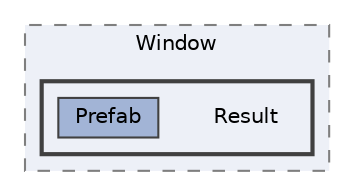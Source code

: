 digraph "102_Management_UI/Window/Result"
{
 // LATEX_PDF_SIZE
  bgcolor="transparent";
  edge [fontname=Helvetica,fontsize=10,labelfontname=Helvetica,labelfontsize=10];
  node [fontname=Helvetica,fontsize=10,shape=box,height=0.2,width=0.4];
  compound=true
  subgraph clusterdir_de28311bd6a2c0a58cff940af89e5fed {
    graph [ bgcolor="#edf0f7", pencolor="grey50", label="Window", fontname=Helvetica,fontsize=10 style="filled,dashed", URL="dir_de28311bd6a2c0a58cff940af89e5fed.html",tooltip=""]
  subgraph clusterdir_5a46f87465fe78aaf062e7728e1cf988 {
    graph [ bgcolor="#edf0f7", pencolor="grey25", label="", fontname=Helvetica,fontsize=10 style="filled,bold", URL="dir_5a46f87465fe78aaf062e7728e1cf988.html",tooltip=""]
    dir_5a46f87465fe78aaf062e7728e1cf988 [shape=plaintext, label="Result"];
  dir_2418a3fc5b91347eb6904196c63aaae9 [label="Prefab", fillcolor="#a2b4d6", color="grey25", style="filled", URL="dir_2418a3fc5b91347eb6904196c63aaae9.html",tooltip=""];
  }
  }
}
